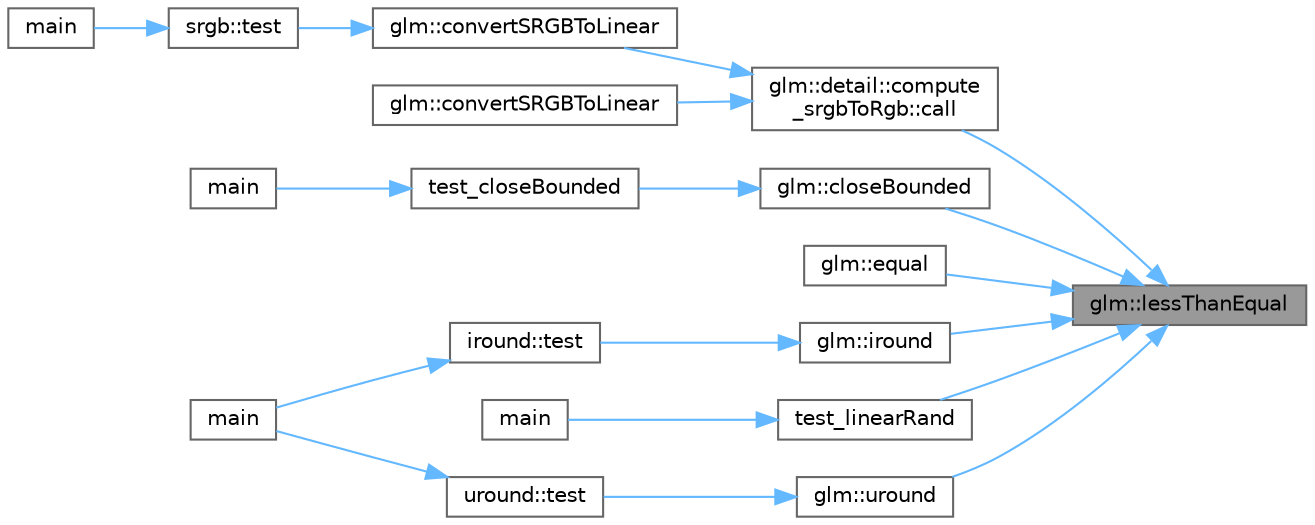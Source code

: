 digraph "glm::lessThanEqual"
{
 // LATEX_PDF_SIZE
  bgcolor="transparent";
  edge [fontname=Helvetica,fontsize=10,labelfontname=Helvetica,labelfontsize=10];
  node [fontname=Helvetica,fontsize=10,shape=box,height=0.2,width=0.4];
  rankdir="RL";
  Node1 [id="Node000001",label="glm::lessThanEqual",height=0.2,width=0.4,color="gray40", fillcolor="grey60", style="filled", fontcolor="black",tooltip=" "];
  Node1 -> Node2 [id="edge1_Node000001_Node000002",dir="back",color="steelblue1",style="solid",tooltip=" "];
  Node2 [id="Node000002",label="glm::detail::compute\l_srgbToRgb::call",height=0.2,width=0.4,color="grey40", fillcolor="white", style="filled",URL="$structglm_1_1detail_1_1compute__srgb_to_rgb.html#a7806d3941d9426b2d708522265206243",tooltip=" "];
  Node2 -> Node3 [id="edge2_Node000002_Node000003",dir="back",color="steelblue1",style="solid",tooltip=" "];
  Node3 [id="Node000003",label="glm::convertSRGBToLinear",height=0.2,width=0.4,color="grey40", fillcolor="white", style="filled",URL="$group__gtc__color__space.html#ga9deb7729e709faeb1b89d65541f0dab0",tooltip=" "];
  Node3 -> Node4 [id="edge3_Node000003_Node000004",dir="back",color="steelblue1",style="solid",tooltip=" "];
  Node4 [id="Node000004",label="srgb::test",height=0.2,width=0.4,color="grey40", fillcolor="white", style="filled",URL="$namespacesrgb.html#a4e0b1bbf06b627d0d497aad862b7ae31",tooltip=" "];
  Node4 -> Node5 [id="edge4_Node000004_Node000005",dir="back",color="steelblue1",style="solid",tooltip=" "];
  Node5 [id="Node000005",label="main",height=0.2,width=0.4,color="grey40", fillcolor="white", style="filled",URL="$_classes_2lib_2glm_2test_2gtc_2gtc__color__space_8cpp.html#ae66f6b31b5ad750f1fe042a706a4e3d4",tooltip=" "];
  Node2 -> Node6 [id="edge5_Node000002_Node000006",dir="back",color="steelblue1",style="solid",tooltip=" "];
  Node6 [id="Node000006",label="glm::convertSRGBToLinear",height=0.2,width=0.4,color="grey40", fillcolor="white", style="filled",URL="$group__gtc__color__space.html#ga4bbeac99c6f4f5327d23085a98134cf7",tooltip="Convert a sRGB color to linear color using a custom gamma correction."];
  Node1 -> Node7 [id="edge6_Node000001_Node000007",dir="back",color="steelblue1",style="solid",tooltip=" "];
  Node7 [id="Node000007",label="glm::closeBounded",height=0.2,width=0.4,color="grey40", fillcolor="white", style="filled",URL="$group__gtx__common.html#ga90a5085f6b83d4a519b80cf977ed952a",tooltip=" "];
  Node7 -> Node8 [id="edge7_Node000007_Node000008",dir="back",color="steelblue1",style="solid",tooltip=" "];
  Node8 [id="Node000008",label="test_closeBounded",height=0.2,width=0.4,color="grey40", fillcolor="white", style="filled",URL="$_classes_2lib_2glm_2test_2gtx_2gtx__common_8cpp.html#a64f932363991061a277f1c7b6b891981",tooltip=" "];
  Node8 -> Node9 [id="edge8_Node000008_Node000009",dir="back",color="steelblue1",style="solid",tooltip=" "];
  Node9 [id="Node000009",label="main",height=0.2,width=0.4,color="grey40", fillcolor="white", style="filled",URL="$_classes_2lib_2glm_2test_2gtx_2gtx__common_8cpp.html#ae66f6b31b5ad750f1fe042a706a4e3d4",tooltip=" "];
  Node1 -> Node10 [id="edge9_Node000001_Node000010",dir="back",color="steelblue1",style="solid",tooltip=" "];
  Node10 [id="Node000010",label="glm::equal",height=0.2,width=0.4,color="grey40", fillcolor="white", style="filled",URL="$group__ext__vector__relational.html#gad131839a136eeba2f4e81940978ceb5b",tooltip=" "];
  Node1 -> Node11 [id="edge10_Node000001_Node000011",dir="back",color="steelblue1",style="solid",tooltip=" "];
  Node11 [id="Node000011",label="glm::iround",height=0.2,width=0.4,color="grey40", fillcolor="white", style="filled",URL="$group__gtc__integer.html#gae6c5ecb35690735f59f5b8f81a957363",tooltip=" "];
  Node11 -> Node12 [id="edge11_Node000011_Node000012",dir="back",color="steelblue1",style="solid",tooltip=" "];
  Node12 [id="Node000012",label="iround::test",height=0.2,width=0.4,color="grey40", fillcolor="white", style="filled",URL="$namespaceiround.html#a9afc4e919887095887f2d7312c6eee84",tooltip=" "];
  Node12 -> Node13 [id="edge12_Node000012_Node000013",dir="back",color="steelblue1",style="solid",tooltip=" "];
  Node13 [id="Node000013",label="main",height=0.2,width=0.4,color="grey40", fillcolor="white", style="filled",URL="$_classes_2lib_2glm_2test_2gtc_2gtc__integer_8cpp.html#ae66f6b31b5ad750f1fe042a706a4e3d4",tooltip=" "];
  Node1 -> Node14 [id="edge13_Node000001_Node000014",dir="back",color="steelblue1",style="solid",tooltip=" "];
  Node14 [id="Node000014",label="test_linearRand",height=0.2,width=0.4,color="grey40", fillcolor="white", style="filled",URL="$_classes_2lib_2glm_2test_2gtc_2gtc__random_8cpp.html#a1d17f02ae626f45e2adaf6f48657d16e",tooltip=" "];
  Node14 -> Node15 [id="edge14_Node000014_Node000015",dir="back",color="steelblue1",style="solid",tooltip=" "];
  Node15 [id="Node000015",label="main",height=0.2,width=0.4,color="grey40", fillcolor="white", style="filled",URL="$_classes_2lib_2glm_2test_2gtc_2gtc__random_8cpp.html#ae66f6b31b5ad750f1fe042a706a4e3d4",tooltip=" "];
  Node1 -> Node16 [id="edge15_Node000001_Node000016",dir="back",color="steelblue1",style="solid",tooltip=" "];
  Node16 [id="Node000016",label="glm::uround",height=0.2,width=0.4,color="grey40", fillcolor="white", style="filled",URL="$group__gtc__integer.html#gafbffadf8c097fbe1e8b19d43d52dd036",tooltip=" "];
  Node16 -> Node17 [id="edge16_Node000016_Node000017",dir="back",color="steelblue1",style="solid",tooltip=" "];
  Node17 [id="Node000017",label="uround::test",height=0.2,width=0.4,color="grey40", fillcolor="white", style="filled",URL="$namespaceuround.html#abe91bb32bb1b5bfda4e45b1c07735502",tooltip=" "];
  Node17 -> Node13 [id="edge17_Node000017_Node000013",dir="back",color="steelblue1",style="solid",tooltip=" "];
}
